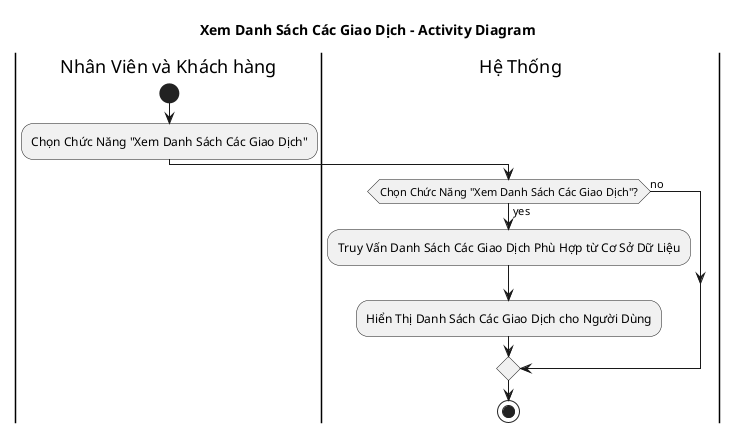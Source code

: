 @startuml
title Xem Danh Sách Các Giao Dịch - Activity Diagram

|Nhân Viên và Khách hàng|
start
:Chọn Chức Năng "Xem Danh Sách Các Giao Dịch";
|Hệ Thống|
if (Chọn Chức Năng "Xem Danh Sách Các Giao Dịch"?) then (yes)
  :Truy Vấn Danh Sách Các Giao Dịch Phù Hợp từ Cơ Sở Dữ Liệu;
  :Hiển Thị Danh Sách Các Giao Dịch cho Người Dùng;
else (no)
endif
stop
@enduml
